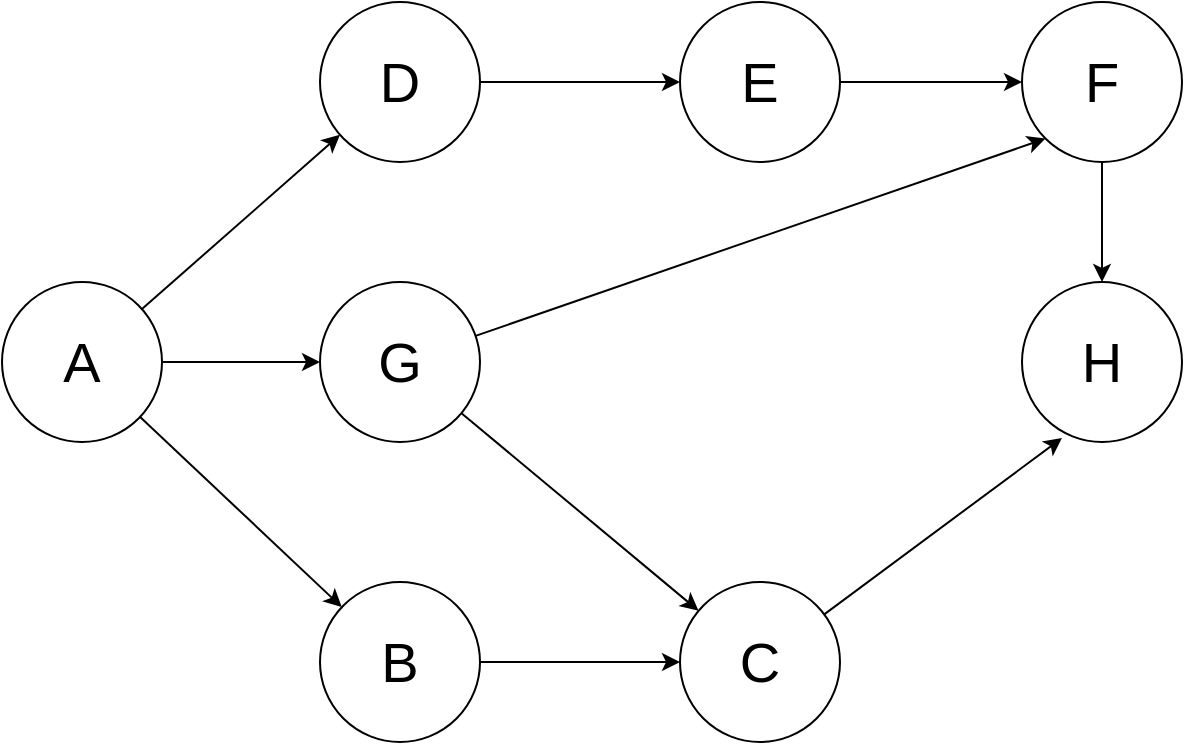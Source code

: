 <mxfile version="22.0.4" type="github">
  <diagram name="Página-1" id="8XUEsY9gsfXVcAwCAyzh">
    <mxGraphModel dx="872" dy="491" grid="1" gridSize="10" guides="1" tooltips="1" connect="1" arrows="1" fold="1" page="1" pageScale="1" pageWidth="827" pageHeight="2200" math="0" shadow="0">
      <root>
        <mxCell id="0" />
        <mxCell id="1" parent="0" />
        <mxCell id="o4jpRTUpobIZpnufu2Rg-3" style="rounded=0;orthogonalLoop=1;jettySize=auto;html=1;" edge="1" parent="1" source="o4jpRTUpobIZpnufu2Rg-1" target="o4jpRTUpobIZpnufu2Rg-2">
          <mxGeometry relative="1" as="geometry" />
        </mxCell>
        <mxCell id="o4jpRTUpobIZpnufu2Rg-9" style="rounded=0;orthogonalLoop=1;jettySize=auto;html=1;" edge="1" parent="1" source="o4jpRTUpobIZpnufu2Rg-1" target="o4jpRTUpobIZpnufu2Rg-8">
          <mxGeometry relative="1" as="geometry" />
        </mxCell>
        <mxCell id="o4jpRTUpobIZpnufu2Rg-15" style="edgeStyle=orthogonalEdgeStyle;rounded=0;orthogonalLoop=1;jettySize=auto;html=1;" edge="1" parent="1" source="o4jpRTUpobIZpnufu2Rg-1" target="o4jpRTUpobIZpnufu2Rg-6">
          <mxGeometry relative="1" as="geometry" />
        </mxCell>
        <mxCell id="o4jpRTUpobIZpnufu2Rg-1" value="A" style="ellipse;whiteSpace=wrap;html=1;aspect=fixed;fontSize=28;" vertex="1" parent="1">
          <mxGeometry x="210" y="200" width="80" height="80" as="geometry" />
        </mxCell>
        <mxCell id="o4jpRTUpobIZpnufu2Rg-5" style="edgeStyle=orthogonalEdgeStyle;rounded=0;orthogonalLoop=1;jettySize=auto;html=1;" edge="1" parent="1" source="o4jpRTUpobIZpnufu2Rg-2" target="o4jpRTUpobIZpnufu2Rg-4">
          <mxGeometry relative="1" as="geometry" />
        </mxCell>
        <mxCell id="o4jpRTUpobIZpnufu2Rg-2" value="B" style="ellipse;whiteSpace=wrap;html=1;aspect=fixed;fontSize=28;" vertex="1" parent="1">
          <mxGeometry x="369" y="350" width="80" height="80" as="geometry" />
        </mxCell>
        <mxCell id="o4jpRTUpobIZpnufu2Rg-4" value="C" style="ellipse;whiteSpace=wrap;html=1;aspect=fixed;fontSize=28;" vertex="1" parent="1">
          <mxGeometry x="549" y="350" width="80" height="80" as="geometry" />
        </mxCell>
        <mxCell id="o4jpRTUpobIZpnufu2Rg-7" style="rounded=0;orthogonalLoop=1;jettySize=auto;html=1;" edge="1" parent="1" source="o4jpRTUpobIZpnufu2Rg-6" target="o4jpRTUpobIZpnufu2Rg-4">
          <mxGeometry relative="1" as="geometry" />
        </mxCell>
        <mxCell id="o4jpRTUpobIZpnufu2Rg-14" style="rounded=0;orthogonalLoop=1;jettySize=auto;html=1;entryX=0;entryY=1;entryDx=0;entryDy=0;" edge="1" parent="1" source="o4jpRTUpobIZpnufu2Rg-6" target="o4jpRTUpobIZpnufu2Rg-12">
          <mxGeometry relative="1" as="geometry" />
        </mxCell>
        <mxCell id="o4jpRTUpobIZpnufu2Rg-6" value="G" style="ellipse;whiteSpace=wrap;html=1;aspect=fixed;fontSize=28;" vertex="1" parent="1">
          <mxGeometry x="369" y="200" width="80" height="80" as="geometry" />
        </mxCell>
        <mxCell id="o4jpRTUpobIZpnufu2Rg-11" style="edgeStyle=orthogonalEdgeStyle;rounded=0;orthogonalLoop=1;jettySize=auto;html=1;" edge="1" parent="1" source="o4jpRTUpobIZpnufu2Rg-8" target="o4jpRTUpobIZpnufu2Rg-10">
          <mxGeometry relative="1" as="geometry" />
        </mxCell>
        <mxCell id="o4jpRTUpobIZpnufu2Rg-8" value="D" style="ellipse;whiteSpace=wrap;html=1;aspect=fixed;fontSize=28;" vertex="1" parent="1">
          <mxGeometry x="369" y="60" width="80" height="80" as="geometry" />
        </mxCell>
        <mxCell id="o4jpRTUpobIZpnufu2Rg-13" style="edgeStyle=orthogonalEdgeStyle;rounded=0;orthogonalLoop=1;jettySize=auto;html=1;" edge="1" parent="1" source="o4jpRTUpobIZpnufu2Rg-10" target="o4jpRTUpobIZpnufu2Rg-12">
          <mxGeometry relative="1" as="geometry" />
        </mxCell>
        <mxCell id="o4jpRTUpobIZpnufu2Rg-10" value="E" style="ellipse;whiteSpace=wrap;html=1;aspect=fixed;fontSize=28;" vertex="1" parent="1">
          <mxGeometry x="549" y="60" width="80" height="80" as="geometry" />
        </mxCell>
        <mxCell id="o4jpRTUpobIZpnufu2Rg-17" style="edgeStyle=orthogonalEdgeStyle;rounded=0;orthogonalLoop=1;jettySize=auto;html=1;" edge="1" parent="1" source="o4jpRTUpobIZpnufu2Rg-12" target="o4jpRTUpobIZpnufu2Rg-16">
          <mxGeometry relative="1" as="geometry" />
        </mxCell>
        <mxCell id="o4jpRTUpobIZpnufu2Rg-12" value="F" style="ellipse;whiteSpace=wrap;html=1;aspect=fixed;fontSize=28;" vertex="1" parent="1">
          <mxGeometry x="720" y="60" width="80" height="80" as="geometry" />
        </mxCell>
        <mxCell id="o4jpRTUpobIZpnufu2Rg-16" value="H" style="ellipse;whiteSpace=wrap;html=1;aspect=fixed;fontSize=28;" vertex="1" parent="1">
          <mxGeometry x="720" y="200" width="80" height="80" as="geometry" />
        </mxCell>
        <mxCell id="o4jpRTUpobIZpnufu2Rg-18" style="rounded=0;orthogonalLoop=1;jettySize=auto;html=1;entryX=0.25;entryY=0.975;entryDx=0;entryDy=0;entryPerimeter=0;" edge="1" parent="1" source="o4jpRTUpobIZpnufu2Rg-4" target="o4jpRTUpobIZpnufu2Rg-16">
          <mxGeometry relative="1" as="geometry" />
        </mxCell>
      </root>
    </mxGraphModel>
  </diagram>
</mxfile>
